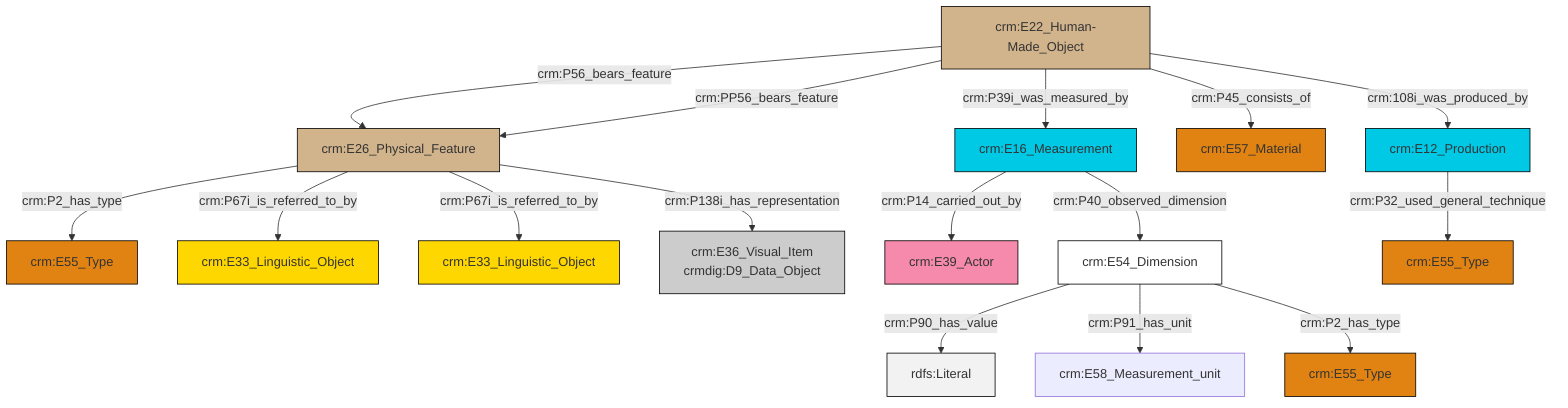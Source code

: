 graph TD
classDef Literal fill:#f2f2f2,stroke:#000000;
classDef CRM_Entity fill:#FFFFFF,stroke:#000000;
classDef Temporal_Entity fill:#00C9E6, stroke:#000000;
classDef Type fill:#E18312, stroke:#000000;
classDef Time-Span fill:#2C9C91, stroke:#000000;
classDef Appellation fill:#FFEB7F, stroke:#000000;
classDef Place fill:#008836, stroke:#000000;
classDef Persistent_Item fill:#B266B2, stroke:#000000;
classDef Conceptual_Object fill:#FFD700, stroke:#000000;
classDef Physical_Thing fill:#D2B48C, stroke:#000000;
classDef Actor fill:#f58aad, stroke:#000000;
classDef PC_Classes fill:#4ce600, stroke:#000000;
classDef Multi fill:#cccccc,stroke:#000000;

0["crm:E16_Measurement"]:::Temporal_Entity -->|crm:P14_carried_out_by| 1["crm:E39_Actor"]:::Actor
2["crm:E26_Physical_Feature"]:::Physical_Thing -->|crm:P2_has_type| 6["crm:E55_Type"]:::Type
11["crm:E22_Human-Made_Object"]:::Physical_Thing -->|crm:P56_bears_feature| 2["crm:E26_Physical_Feature"]:::Physical_Thing
11["crm:E22_Human-Made_Object"]:::Physical_Thing -->|crm:PP56_bears_feature| 2["crm:E26_Physical_Feature"]:::Physical_Thing
15["crm:E12_Production"]:::Temporal_Entity -->|crm:P32_used_general_technique| 4["crm:E55_Type"]:::Type
13["crm:E54_Dimension"]:::CRM_Entity -->|crm:P90_has_value| 20[rdfs:Literal]:::Literal
11["crm:E22_Human-Made_Object"]:::Physical_Thing -->|crm:P39i_was_measured_by| 0["crm:E16_Measurement"]:::Temporal_Entity
13["crm:E54_Dimension"]:::CRM_Entity -->|crm:P91_has_unit| 24["crm:E58_Measurement_unit"]:::Default
13["crm:E54_Dimension"]:::CRM_Entity -->|crm:P2_has_type| 9["crm:E55_Type"]:::Type
2["crm:E26_Physical_Feature"]:::Physical_Thing -->|crm:P67i_is_referred_to_by| 25["crm:E33_Linguistic_Object"]:::Conceptual_Object
2["crm:E26_Physical_Feature"]:::Physical_Thing -->|crm:P67i_is_referred_to_by| 21["crm:E33_Linguistic_Object"]:::Conceptual_Object
11["crm:E22_Human-Made_Object"]:::Physical_Thing -->|crm:P45_consists_of| 17["crm:E57_Material"]:::Type
0["crm:E16_Measurement"]:::Temporal_Entity -->|crm:P40_observed_dimension| 13["crm:E54_Dimension"]:::CRM_Entity
11["crm:E22_Human-Made_Object"]:::Physical_Thing -->|crm:108i_was_produced_by| 15["crm:E12_Production"]:::Temporal_Entity
2["crm:E26_Physical_Feature"]:::Physical_Thing -->|crm:P138i_has_representation| 7["crm:E36_Visual_Item<br>crmdig:D9_Data_Object"]:::Multi